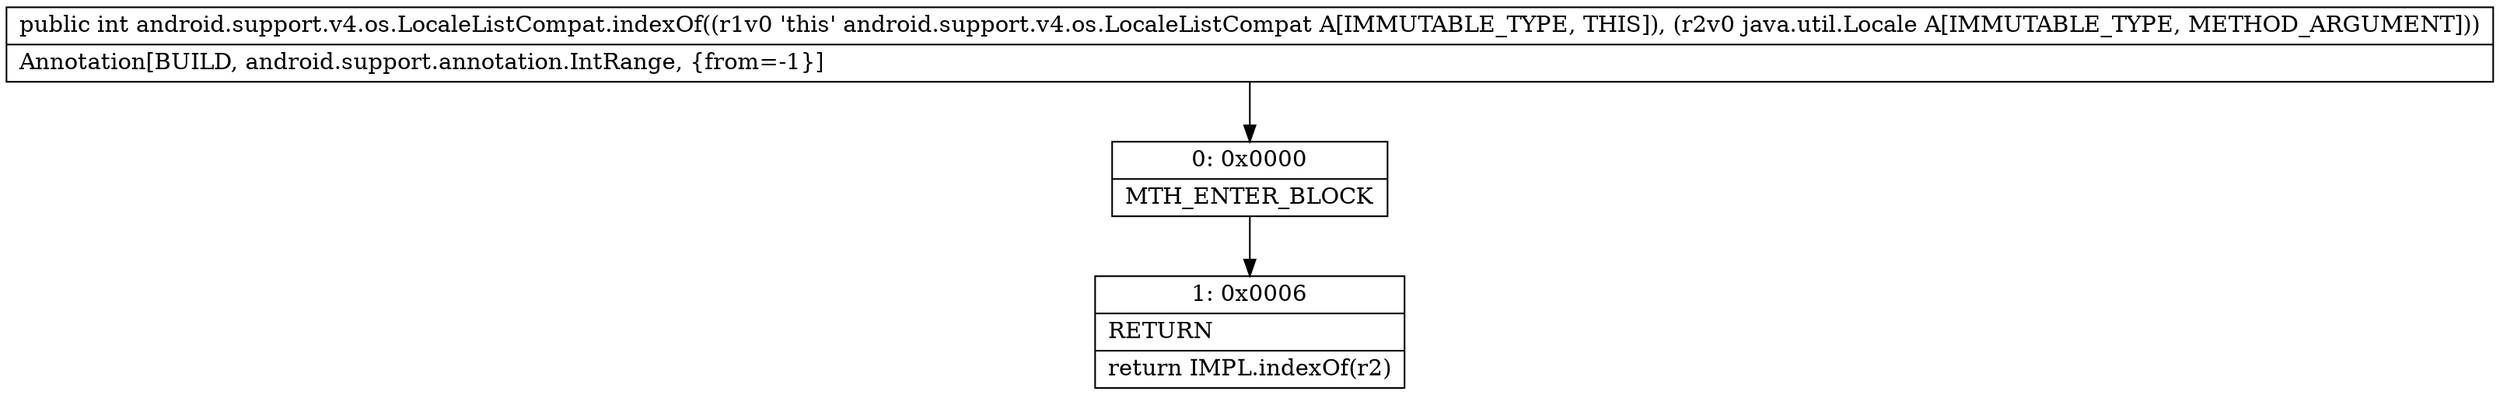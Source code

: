 digraph "CFG forandroid.support.v4.os.LocaleListCompat.indexOf(Ljava\/util\/Locale;)I" {
Node_0 [shape=record,label="{0\:\ 0x0000|MTH_ENTER_BLOCK\l}"];
Node_1 [shape=record,label="{1\:\ 0x0006|RETURN\l|return IMPL.indexOf(r2)\l}"];
MethodNode[shape=record,label="{public int android.support.v4.os.LocaleListCompat.indexOf((r1v0 'this' android.support.v4.os.LocaleListCompat A[IMMUTABLE_TYPE, THIS]), (r2v0 java.util.Locale A[IMMUTABLE_TYPE, METHOD_ARGUMENT]))  | Annotation[BUILD, android.support.annotation.IntRange, \{from=\-1\}]\l}"];
MethodNode -> Node_0;
Node_0 -> Node_1;
}

